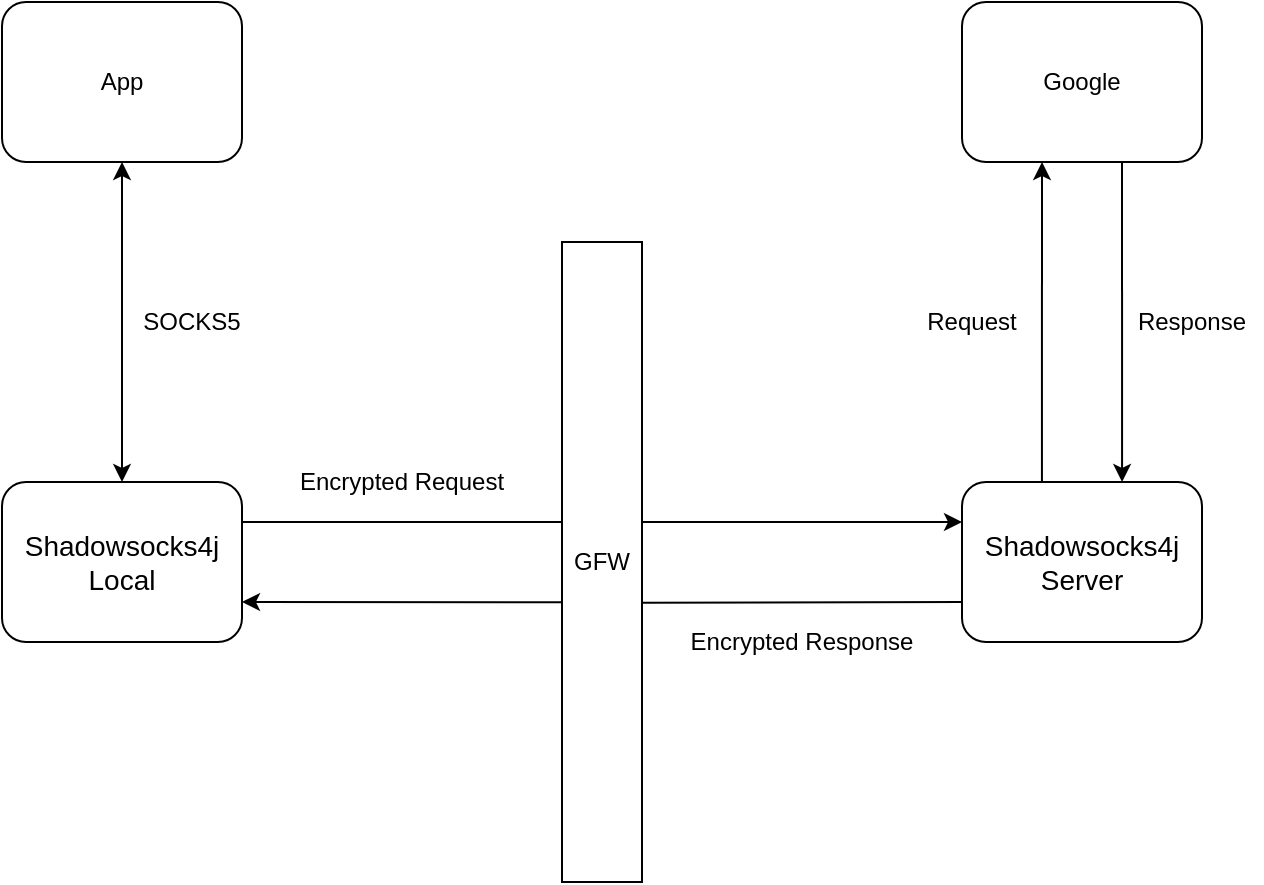 <mxfile>
    <diagram id="4jcvQXfp1LVfX0eLLWGe" name="第 1 页">
        <mxGraphModel dx="1138" dy="542" grid="1" gridSize="10" guides="1" tooltips="1" connect="1" arrows="1" fold="1" page="1" pageScale="1" pageWidth="827" pageHeight="1169" math="0" shadow="0">
            <root>
                <mxCell id="0"/>
                <mxCell id="1" parent="0"/>
                <mxCell id="2" value="&lt;span style=&quot;font-size: 14px&quot;&gt;Shadowsocks4j&lt;br&gt;Local&lt;/span&gt;" style="rounded=1;whiteSpace=wrap;html=1;" parent="1" vertex="1">
                    <mxGeometry x="40" y="320" width="120" height="80" as="geometry"/>
                </mxCell>
                <mxCell id="3" value="&lt;font style=&quot;font-size: 14px&quot;&gt;Shadowsocks4j&lt;br&gt;Server&lt;/font&gt;" style="rounded=1;whiteSpace=wrap;html=1;" parent="1" vertex="1">
                    <mxGeometry x="520" y="320" width="120" height="80" as="geometry"/>
                </mxCell>
                <mxCell id="4" value="Google" style="rounded=1;whiteSpace=wrap;html=1;" parent="1" vertex="1">
                    <mxGeometry x="520" y="80" width="120" height="80" as="geometry"/>
                </mxCell>
                <mxCell id="5" value="GFW" style="rounded=0;whiteSpace=wrap;html=1;" parent="1" vertex="1">
                    <mxGeometry x="320" y="200" width="40" height="320" as="geometry"/>
                </mxCell>
                <mxCell id="7" value="App" style="rounded=1;whiteSpace=wrap;html=1;" parent="1" vertex="1">
                    <mxGeometry x="40" y="80" width="120" height="80" as="geometry"/>
                </mxCell>
                <mxCell id="8" value="" style="endArrow=classic;startArrow=classic;html=1;exitX=0.5;exitY=0;exitDx=0;exitDy=0;" parent="1" source="2" edge="1">
                    <mxGeometry width="50" height="50" relative="1" as="geometry">
                        <mxPoint x="50" y="210" as="sourcePoint"/>
                        <mxPoint x="100" y="160" as="targetPoint"/>
                    </mxGeometry>
                </mxCell>
                <mxCell id="10" value="SOCKS5" style="text;html=1;strokeColor=none;fillColor=none;align=center;verticalAlign=middle;whiteSpace=wrap;rounded=0;" parent="1" vertex="1">
                    <mxGeometry x="100" y="220" width="70" height="40" as="geometry"/>
                </mxCell>
                <mxCell id="13" value="" style="endArrow=classic;html=1;entryX=0;entryY=0.25;entryDx=0;entryDy=0;" parent="1" target="3" edge="1">
                    <mxGeometry width="50" height="50" relative="1" as="geometry">
                        <mxPoint x="360" y="340" as="sourcePoint"/>
                        <mxPoint x="410" y="290" as="targetPoint"/>
                    </mxGeometry>
                </mxCell>
                <mxCell id="14" value="" style="endArrow=none;html=1;exitX=1;exitY=0.25;exitDx=0;exitDy=0;" parent="1" source="2" edge="1">
                    <mxGeometry width="50" height="50" relative="1" as="geometry">
                        <mxPoint x="270" y="390" as="sourcePoint"/>
                        <mxPoint x="320" y="340" as="targetPoint"/>
                    </mxGeometry>
                </mxCell>
                <mxCell id="15" value="" style="endArrow=none;html=1;exitX=1.022;exitY=0.254;exitDx=0;exitDy=0;exitPerimeter=0;entryX=0;entryY=0.75;entryDx=0;entryDy=0;" parent="1" target="3" edge="1">
                    <mxGeometry width="50" height="50" relative="1" as="geometry">
                        <mxPoint x="360" y="380.32" as="sourcePoint"/>
                        <mxPoint x="517.36" y="380" as="targetPoint"/>
                    </mxGeometry>
                </mxCell>
                <mxCell id="16" value="" style="endArrow=classic;html=1;exitX=0;exitY=0.563;exitDx=0;exitDy=0;exitPerimeter=0;entryX=1;entryY=0.75;entryDx=0;entryDy=0;" parent="1" source="5" target="2" edge="1">
                    <mxGeometry width="50" height="50" relative="1" as="geometry">
                        <mxPoint x="170" y="370" as="sourcePoint"/>
                        <mxPoint x="220" y="320" as="targetPoint"/>
                    </mxGeometry>
                </mxCell>
                <mxCell id="18" value="Encrypted Request" style="text;html=1;strokeColor=none;fillColor=none;align=center;verticalAlign=middle;whiteSpace=wrap;rounded=0;" parent="1" vertex="1">
                    <mxGeometry x="180" y="300" width="120" height="40" as="geometry"/>
                </mxCell>
                <mxCell id="19" value="Encrypted Response" style="text;html=1;strokeColor=none;fillColor=none;align=center;verticalAlign=middle;whiteSpace=wrap;rounded=0;" vertex="1" parent="1">
                    <mxGeometry x="380" y="380" width="120" height="40" as="geometry"/>
                </mxCell>
                <mxCell id="20" value="" style="endArrow=classic;html=1;exitX=0.333;exitY=0;exitDx=0;exitDy=0;exitPerimeter=0;" edge="1" parent="1" source="3">
                    <mxGeometry width="50" height="50" relative="1" as="geometry">
                        <mxPoint x="510" y="210" as="sourcePoint"/>
                        <mxPoint x="560" y="160" as="targetPoint"/>
                    </mxGeometry>
                </mxCell>
                <mxCell id="21" value="" style="endArrow=classic;html=1;entryX=0.667;entryY=0;entryDx=0;entryDy=0;entryPerimeter=0;" edge="1" parent="1" target="3">
                    <mxGeometry width="50" height="50" relative="1" as="geometry">
                        <mxPoint x="600" y="160" as="sourcePoint"/>
                        <mxPoint x="600" y="310" as="targetPoint"/>
                    </mxGeometry>
                </mxCell>
                <mxCell id="22" value="Request" style="text;html=1;strokeColor=none;fillColor=none;align=center;verticalAlign=middle;whiteSpace=wrap;rounded=0;" vertex="1" parent="1">
                    <mxGeometry x="490" y="220" width="70" height="40" as="geometry"/>
                </mxCell>
                <mxCell id="23" value="Response" style="text;html=1;strokeColor=none;fillColor=none;align=center;verticalAlign=middle;whiteSpace=wrap;rounded=0;" vertex="1" parent="1">
                    <mxGeometry x="600" y="220" width="70" height="40" as="geometry"/>
                </mxCell>
            </root>
        </mxGraphModel>
    </diagram>
</mxfile>